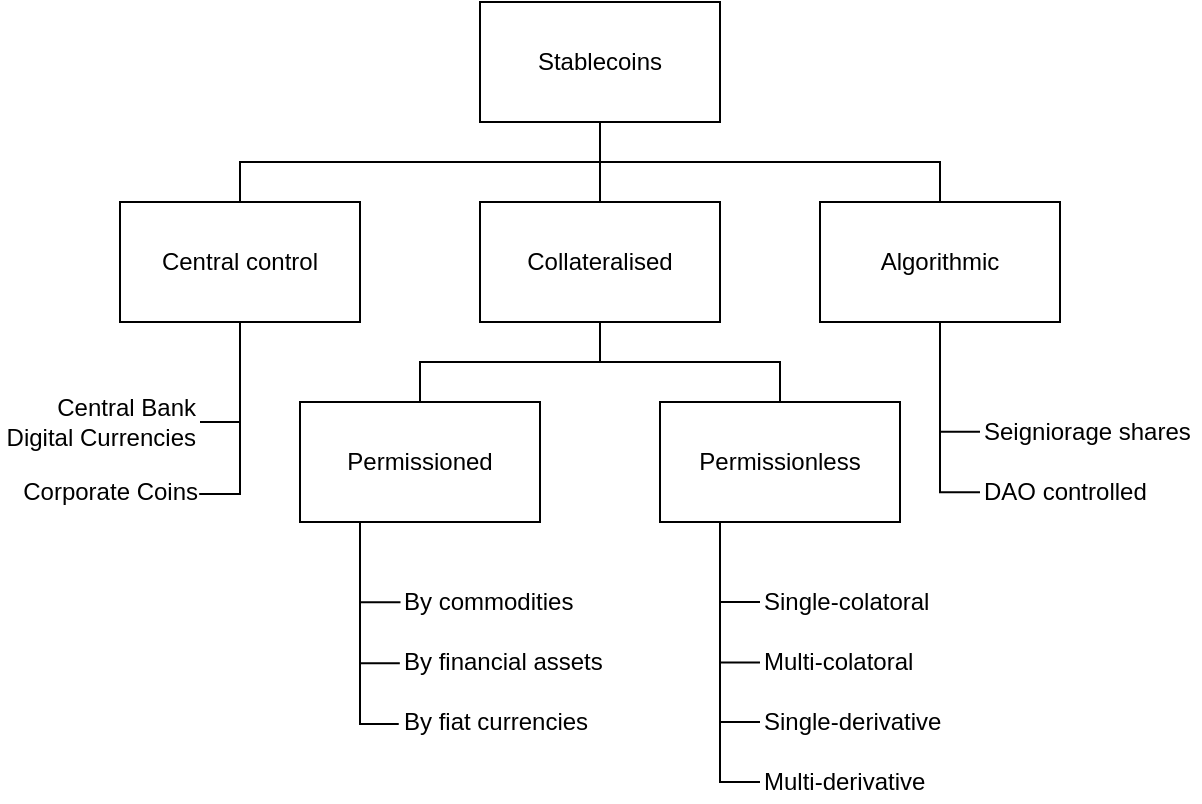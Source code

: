 <mxfile version="14.8.4" type="github" pages="2">
  <diagram id="N13bFzYinG4LB2TxntSP" name="Page-1">
    <mxGraphModel dx="807" dy="398" grid="1" gridSize="10" guides="1" tooltips="1" connect="1" arrows="1" fold="1" page="1" pageScale="1" pageWidth="850" pageHeight="1100" math="0" shadow="0">
      <root>
        <mxCell id="0" />
        <mxCell id="1" parent="0" />
        <mxCell id="s-KJNOldX9j6S-8tBvY--27" style="edgeStyle=orthogonalEdgeStyle;rounded=0;orthogonalLoop=1;jettySize=auto;html=1;entryX=0.5;entryY=0;entryDx=0;entryDy=0;endArrow=none;endFill=0;" edge="1" parent="1" source="s-KJNOldX9j6S-8tBvY--1" target="s-KJNOldX9j6S-8tBvY--6">
          <mxGeometry relative="1" as="geometry" />
        </mxCell>
        <mxCell id="s-KJNOldX9j6S-8tBvY--29" style="edgeStyle=orthogonalEdgeStyle;rounded=0;orthogonalLoop=1;jettySize=auto;html=1;endArrow=none;endFill=0;exitX=0.5;exitY=1;exitDx=0;exitDy=0;" edge="1" parent="1" source="s-KJNOldX9j6S-8tBvY--1" target="s-KJNOldX9j6S-8tBvY--3">
          <mxGeometry relative="1" as="geometry" />
        </mxCell>
        <mxCell id="s-KJNOldX9j6S-8tBvY--30" style="edgeStyle=orthogonalEdgeStyle;rounded=0;orthogonalLoop=1;jettySize=auto;html=1;entryX=0.5;entryY=0;entryDx=0;entryDy=0;endArrow=none;endFill=0;exitX=0.5;exitY=1;exitDx=0;exitDy=0;" edge="1" parent="1" source="s-KJNOldX9j6S-8tBvY--1" target="s-KJNOldX9j6S-8tBvY--7">
          <mxGeometry relative="1" as="geometry" />
        </mxCell>
        <mxCell id="s-KJNOldX9j6S-8tBvY--1" value="Stablecoins" style="rounded=0;whiteSpace=wrap;html=1;" vertex="1" parent="1">
          <mxGeometry x="290" y="130" width="120" height="60" as="geometry" />
        </mxCell>
        <mxCell id="GlD-1lXpTiAxiUlu8F3E-10" style="edgeStyle=orthogonalEdgeStyle;rounded=0;orthogonalLoop=1;jettySize=auto;html=1;exitX=0.5;exitY=1;exitDx=0;exitDy=0;entryX=1;entryY=0.5;entryDx=0;entryDy=0;endArrow=none;endFill=0;" edge="1" parent="1" source="s-KJNOldX9j6S-8tBvY--3" target="GlD-1lXpTiAxiUlu8F3E-8">
          <mxGeometry relative="1" as="geometry" />
        </mxCell>
        <mxCell id="GlD-1lXpTiAxiUlu8F3E-11" style="edgeStyle=orthogonalEdgeStyle;rounded=0;orthogonalLoop=1;jettySize=auto;html=1;exitX=0.5;exitY=1;exitDx=0;exitDy=0;entryX=0.996;entryY=0.544;entryDx=0;entryDy=0;entryPerimeter=0;endArrow=none;endFill=0;" edge="1" parent="1" source="s-KJNOldX9j6S-8tBvY--3" target="GlD-1lXpTiAxiUlu8F3E-9">
          <mxGeometry relative="1" as="geometry" />
        </mxCell>
        <mxCell id="s-KJNOldX9j6S-8tBvY--3" value="Central control" style="rounded=0;whiteSpace=wrap;html=1;" vertex="1" parent="1">
          <mxGeometry x="110" y="230" width="120" height="60" as="geometry" />
        </mxCell>
        <mxCell id="s-KJNOldX9j6S-8tBvY--33" style="edgeStyle=orthogonalEdgeStyle;rounded=0;orthogonalLoop=1;jettySize=auto;html=1;exitX=0.25;exitY=1;exitDx=0;exitDy=0;entryX=-0.001;entryY=0.506;entryDx=0;entryDy=0;entryPerimeter=0;endArrow=none;endFill=0;" edge="1" parent="1" source="s-KJNOldX9j6S-8tBvY--4" target="s-KJNOldX9j6S-8tBvY--18">
          <mxGeometry relative="1" as="geometry" />
        </mxCell>
        <mxCell id="s-KJNOldX9j6S-8tBvY--34" style="edgeStyle=orthogonalEdgeStyle;rounded=0;orthogonalLoop=1;jettySize=auto;html=1;exitX=0.25;exitY=1;exitDx=0;exitDy=0;entryX=-0.004;entryY=0.519;entryDx=0;entryDy=0;entryPerimeter=0;endArrow=none;endFill=0;" edge="1" parent="1" source="s-KJNOldX9j6S-8tBvY--4" target="s-KJNOldX9j6S-8tBvY--20">
          <mxGeometry relative="1" as="geometry" />
        </mxCell>
        <mxCell id="s-KJNOldX9j6S-8tBvY--35" style="edgeStyle=orthogonalEdgeStyle;rounded=0;orthogonalLoop=1;jettySize=auto;html=1;exitX=0.25;exitY=1;exitDx=0;exitDy=0;entryX=-0.009;entryY=0.55;entryDx=0;entryDy=0;entryPerimeter=0;endArrow=none;endFill=0;" edge="1" parent="1" source="s-KJNOldX9j6S-8tBvY--4" target="s-KJNOldX9j6S-8tBvY--19">
          <mxGeometry relative="1" as="geometry" />
        </mxCell>
        <mxCell id="s-KJNOldX9j6S-8tBvY--4" value="Permissioned" style="rounded=0;whiteSpace=wrap;html=1;" vertex="1" parent="1">
          <mxGeometry x="200" y="330" width="120" height="60" as="geometry" />
        </mxCell>
        <mxCell id="s-KJNOldX9j6S-8tBvY--37" style="edgeStyle=orthogonalEdgeStyle;rounded=0;orthogonalLoop=1;jettySize=auto;html=1;exitX=0.25;exitY=1;exitDx=0;exitDy=0;entryX=0;entryY=0.5;entryDx=0;entryDy=0;endArrow=none;endFill=0;" edge="1" parent="1" source="s-KJNOldX9j6S-8tBvY--5" target="s-KJNOldX9j6S-8tBvY--15">
          <mxGeometry relative="1" as="geometry" />
        </mxCell>
        <mxCell id="s-KJNOldX9j6S-8tBvY--38" style="edgeStyle=orthogonalEdgeStyle;rounded=0;orthogonalLoop=1;jettySize=auto;html=1;exitX=0.25;exitY=1;exitDx=0;exitDy=0;entryX=0;entryY=0.5;entryDx=0;entryDy=0;endArrow=none;endFill=0;" edge="1" parent="1" source="s-KJNOldX9j6S-8tBvY--5" target="s-KJNOldX9j6S-8tBvY--16">
          <mxGeometry relative="1" as="geometry" />
        </mxCell>
        <mxCell id="GlD-1lXpTiAxiUlu8F3E-3" style="edgeStyle=orthogonalEdgeStyle;rounded=0;orthogonalLoop=1;jettySize=auto;html=1;exitX=0.25;exitY=1;exitDx=0;exitDy=0;entryX=0;entryY=0.5;entryDx=0;entryDy=0;endArrow=none;endFill=0;" edge="1" parent="1" source="s-KJNOldX9j6S-8tBvY--5" target="GlD-1lXpTiAxiUlu8F3E-1">
          <mxGeometry relative="1" as="geometry" />
        </mxCell>
        <mxCell id="GlD-1lXpTiAxiUlu8F3E-4" style="edgeStyle=orthogonalEdgeStyle;rounded=0;orthogonalLoop=1;jettySize=auto;html=1;exitX=0.25;exitY=1;exitDx=0;exitDy=0;entryX=0;entryY=0.5;entryDx=0;entryDy=0;endArrow=none;endFill=0;" edge="1" parent="1" source="s-KJNOldX9j6S-8tBvY--5" target="GlD-1lXpTiAxiUlu8F3E-2">
          <mxGeometry relative="1" as="geometry" />
        </mxCell>
        <mxCell id="s-KJNOldX9j6S-8tBvY--5" value="Permissionless" style="rounded=0;whiteSpace=wrap;html=1;" vertex="1" parent="1">
          <mxGeometry x="380" y="330" width="120" height="60" as="geometry" />
        </mxCell>
        <mxCell id="s-KJNOldX9j6S-8tBvY--31" style="edgeStyle=orthogonalEdgeStyle;rounded=0;orthogonalLoop=1;jettySize=auto;html=1;exitX=0.5;exitY=1;exitDx=0;exitDy=0;entryX=0.5;entryY=0;entryDx=0;entryDy=0;endArrow=none;endFill=0;" edge="1" parent="1" source="s-KJNOldX9j6S-8tBvY--6" target="s-KJNOldX9j6S-8tBvY--4">
          <mxGeometry relative="1" as="geometry" />
        </mxCell>
        <mxCell id="s-KJNOldX9j6S-8tBvY--32" style="edgeStyle=orthogonalEdgeStyle;rounded=0;orthogonalLoop=1;jettySize=auto;html=1;exitX=0.5;exitY=1;exitDx=0;exitDy=0;entryX=0.5;entryY=0;entryDx=0;entryDy=0;endArrow=none;endFill=0;" edge="1" parent="1" source="s-KJNOldX9j6S-8tBvY--6" target="s-KJNOldX9j6S-8tBvY--5">
          <mxGeometry relative="1" as="geometry" />
        </mxCell>
        <mxCell id="s-KJNOldX9j6S-8tBvY--6" value="Collateralised" style="rounded=0;whiteSpace=wrap;html=1;" vertex="1" parent="1">
          <mxGeometry x="290" y="230" width="120" height="60" as="geometry" />
        </mxCell>
        <mxCell id="s-KJNOldX9j6S-8tBvY--7" value="Algorithmic" style="rounded=0;whiteSpace=wrap;html=1;" vertex="1" parent="1">
          <mxGeometry x="460" y="230" width="120" height="60" as="geometry" />
        </mxCell>
        <mxCell id="s-KJNOldX9j6S-8tBvY--15" value="Single-colatoral" style="text;html=1;strokeColor=none;fillColor=none;align=left;verticalAlign=middle;whiteSpace=wrap;rounded=0;" vertex="1" parent="1">
          <mxGeometry x="430" y="420" width="100" height="20" as="geometry" />
        </mxCell>
        <mxCell id="s-KJNOldX9j6S-8tBvY--16" value="Multi-colatoral" style="text;html=1;strokeColor=none;fillColor=none;align=left;verticalAlign=middle;whiteSpace=wrap;rounded=0;" vertex="1" parent="1">
          <mxGeometry x="430" y="450.23" width="100" height="20" as="geometry" />
        </mxCell>
        <mxCell id="s-KJNOldX9j6S-8tBvY--18" value="By commodities" style="text;html=1;align=left;verticalAlign=middle;resizable=0;points=[];autosize=1;strokeColor=none;" vertex="1" parent="1">
          <mxGeometry x="250.36" y="420" width="100" height="20" as="geometry" />
        </mxCell>
        <mxCell id="s-KJNOldX9j6S-8tBvY--19" value="By fiat currencies" style="text;html=1;align=left;verticalAlign=middle;resizable=0;points=[];autosize=1;strokeColor=none;" vertex="1" parent="1">
          <mxGeometry x="250.36" y="480" width="110" height="20" as="geometry" />
        </mxCell>
        <mxCell id="s-KJNOldX9j6S-8tBvY--20" value="By financial assets" style="text;html=1;align=left;verticalAlign=middle;resizable=0;points=[];autosize=1;strokeColor=none;" vertex="1" parent="1">
          <mxGeometry x="250.36" y="450.23" width="110" height="20" as="geometry" />
        </mxCell>
        <mxCell id="GlD-1lXpTiAxiUlu8F3E-5" style="edgeStyle=orthogonalEdgeStyle;rounded=0;orthogonalLoop=1;jettySize=auto;html=1;exitX=0;exitY=0.5;exitDx=0;exitDy=0;entryX=0.5;entryY=1;entryDx=0;entryDy=0;endArrow=none;endFill=0;" edge="1" parent="1" source="s-KJNOldX9j6S-8tBvY--39" target="s-KJNOldX9j6S-8tBvY--7">
          <mxGeometry relative="1" as="geometry" />
        </mxCell>
        <mxCell id="s-KJNOldX9j6S-8tBvY--39" value="Seigniorage shares" style="text;html=1;strokeColor=none;fillColor=none;align=left;verticalAlign=middle;whiteSpace=wrap;rounded=0;" vertex="1" parent="1">
          <mxGeometry x="540" y="334.88" width="110" height="20" as="geometry" />
        </mxCell>
        <mxCell id="GlD-1lXpTiAxiUlu8F3E-6" style="edgeStyle=orthogonalEdgeStyle;rounded=0;orthogonalLoop=1;jettySize=auto;html=1;exitX=0;exitY=0.5;exitDx=0;exitDy=0;endArrow=none;endFill=0;" edge="1" parent="1" source="s-KJNOldX9j6S-8tBvY--40">
          <mxGeometry relative="1" as="geometry">
            <mxPoint x="520" y="290" as="targetPoint" />
          </mxGeometry>
        </mxCell>
        <mxCell id="s-KJNOldX9j6S-8tBvY--40" value="DAO controlled" style="text;html=1;strokeColor=none;fillColor=none;align=left;verticalAlign=middle;whiteSpace=wrap;rounded=0;" vertex="1" parent="1">
          <mxGeometry x="540" y="365.11" width="100" height="20" as="geometry" />
        </mxCell>
        <mxCell id="GlD-1lXpTiAxiUlu8F3E-1" value="Single-derivative" style="text;html=1;strokeColor=none;fillColor=none;align=left;verticalAlign=middle;whiteSpace=wrap;rounded=0;" vertex="1" parent="1">
          <mxGeometry x="430" y="480" width="100" height="20" as="geometry" />
        </mxCell>
        <mxCell id="GlD-1lXpTiAxiUlu8F3E-2" value="Multi-derivative" style="text;html=1;strokeColor=none;fillColor=none;align=left;verticalAlign=middle;whiteSpace=wrap;rounded=0;" vertex="1" parent="1">
          <mxGeometry x="430" y="510" width="100" height="20" as="geometry" />
        </mxCell>
        <mxCell id="GlD-1lXpTiAxiUlu8F3E-8" value="Central Bank Digital Currencies" style="text;html=1;strokeColor=none;fillColor=none;align=right;verticalAlign=middle;whiteSpace=wrap;rounded=0;" vertex="1" parent="1">
          <mxGeometry x="50" y="330" width="100" height="20" as="geometry" />
        </mxCell>
        <mxCell id="GlD-1lXpTiAxiUlu8F3E-9" value="Corporate Coins" style="text;html=1;align=right;verticalAlign=middle;resizable=0;points=[];autosize=1;strokeColor=none;" vertex="1" parent="1">
          <mxGeometry x="50" y="365.12" width="100" height="20" as="geometry" />
        </mxCell>
      </root>
    </mxGraphModel>
  </diagram>
  <diagram id="JKsCdr6UTSCAT753pqM_" name="Page-2">
    <mxGraphModel dx="2262" dy="777" grid="1" gridSize="10" guides="1" tooltips="1" connect="1" arrows="1" fold="1" page="1" pageScale="1" pageWidth="850" pageHeight="1100" math="0" shadow="0">
      <root>
        <mxCell id="keYkkyBt4IPwRuRmohVv-0" />
        <mxCell id="keYkkyBt4IPwRuRmohVv-1" parent="keYkkyBt4IPwRuRmohVv-0" />
        <mxCell id="cDh7kJi8ywZFYm4l0m6x-2" value="Collateralised" style="swimlane;glass=0;strokeColor=#000000;strokeWidth=1;align=left;swimlaneLine=0;" vertex="1" parent="keYkkyBt4IPwRuRmohVv-1">
          <mxGeometry x="140" y="30" width="170" height="510" as="geometry" />
        </mxCell>
        <mxCell id="1ZDw6wITEQJ8txko0H2f-4" value="Collateralised by fiat" style="text;html=1;align=center;verticalAlign=middle;resizable=0;points=[];autosize=1;strokeColor=none;" vertex="1" parent="cDh7kJi8ywZFYm4l0m6x-2">
          <mxGeometry x="25" y="90" width="120" height="20" as="geometry" />
        </mxCell>
        <mxCell id="1ZDw6wITEQJ8txko0H2f-5" value="Collateralised by &lt;br&gt;a financial assets" style="text;html=1;align=center;verticalAlign=middle;resizable=0;points=[];autosize=1;strokeColor=none;" vertex="1" parent="cDh7kJi8ywZFYm4l0m6x-2">
          <mxGeometry x="20" y="135" width="110" height="30" as="geometry" />
        </mxCell>
        <mxCell id="1ZDw6wITEQJ8txko0H2f-6" value="Collateralised by &lt;br&gt;a cryptocurrencies" style="text;html=1;align=center;verticalAlign=middle;resizable=0;points=[];autosize=1;strokeColor=none;" vertex="1" parent="cDh7kJi8ywZFYm4l0m6x-2">
          <mxGeometry x="30" y="310" width="110" height="30" as="geometry" />
        </mxCell>
        <mxCell id="cDh7kJi8ywZFYm4l0m6x-3" value="Permissioned" style="swimlane;horizontal=0;glass=0;strokeColor=#000000;strokeWidth=1;align=left;swimlaneLine=0;" vertex="1" parent="keYkkyBt4IPwRuRmohVv-1">
          <mxGeometry x="90" y="90" width="650" height="200" as="geometry" />
        </mxCell>
        <mxCell id="1ZDw6wITEQJ8txko0H2f-8" value="Monetary policy" style="text;html=1;align=center;verticalAlign=middle;resizable=0;points=[];autosize=1;strokeColor=none;" vertex="1" parent="cDh7kJi8ywZFYm4l0m6x-3">
          <mxGeometry x="295" y="30" width="100" height="20" as="geometry" />
        </mxCell>
        <mxCell id="cDh7kJi8ywZFYm4l0m6x-4" value="Permission-less" style="swimlane;horizontal=0;glass=0;strokeColor=#000000;strokeWidth=1;align=left;swimlaneLine=0;" vertex="1" parent="keYkkyBt4IPwRuRmohVv-1">
          <mxGeometry x="90" y="310" width="650" height="200" as="geometry" />
        </mxCell>
        <mxCell id="1ZDw6wITEQJ8txko0H2f-7" value="DAO based&lt;br&gt;monetary policy" style="text;html=1;align=center;verticalAlign=middle;resizable=0;points=[];autosize=1;strokeColor=none;" vertex="1" parent="cDh7kJi8ywZFYm4l0m6x-4">
          <mxGeometry x="295" y="30" width="100" height="30" as="geometry" />
        </mxCell>
        <mxCell id="1ZDw6wITEQJ8txko0H2f-1" value="Controlled" style="swimlane;glass=0;strokeColor=#000000;strokeWidth=1;align=left;swimlaneLine=0;" vertex="1" parent="keYkkyBt4IPwRuRmohVv-1">
          <mxGeometry x="350" y="30" width="170" height="510" as="geometry">
            <mxRectangle x="350" y="30" width="110" height="23" as="alternateBounds" />
          </mxGeometry>
        </mxCell>
        <mxCell id="1ZDw6wITEQJ8txko0H2f-2" value="Algorithmic" style="swimlane;glass=0;strokeColor=#000000;strokeWidth=1;align=left;swimlaneLine=0;" vertex="1" parent="keYkkyBt4IPwRuRmohVv-1">
          <mxGeometry x="560" y="30" width="170" height="510" as="geometry" />
        </mxCell>
        <mxCell id="1ZDw6wITEQJ8txko0H2f-3" value="Collateralised by &lt;br&gt;a cryptocurrencies" style="text;html=1;align=center;verticalAlign=middle;resizable=0;points=[];autosize=1;strokeColor=none;" vertex="1" parent="keYkkyBt4IPwRuRmohVv-1">
          <mxGeometry x="-145" y="135" width="110" height="30" as="geometry" />
        </mxCell>
      </root>
    </mxGraphModel>
  </diagram>
</mxfile>
